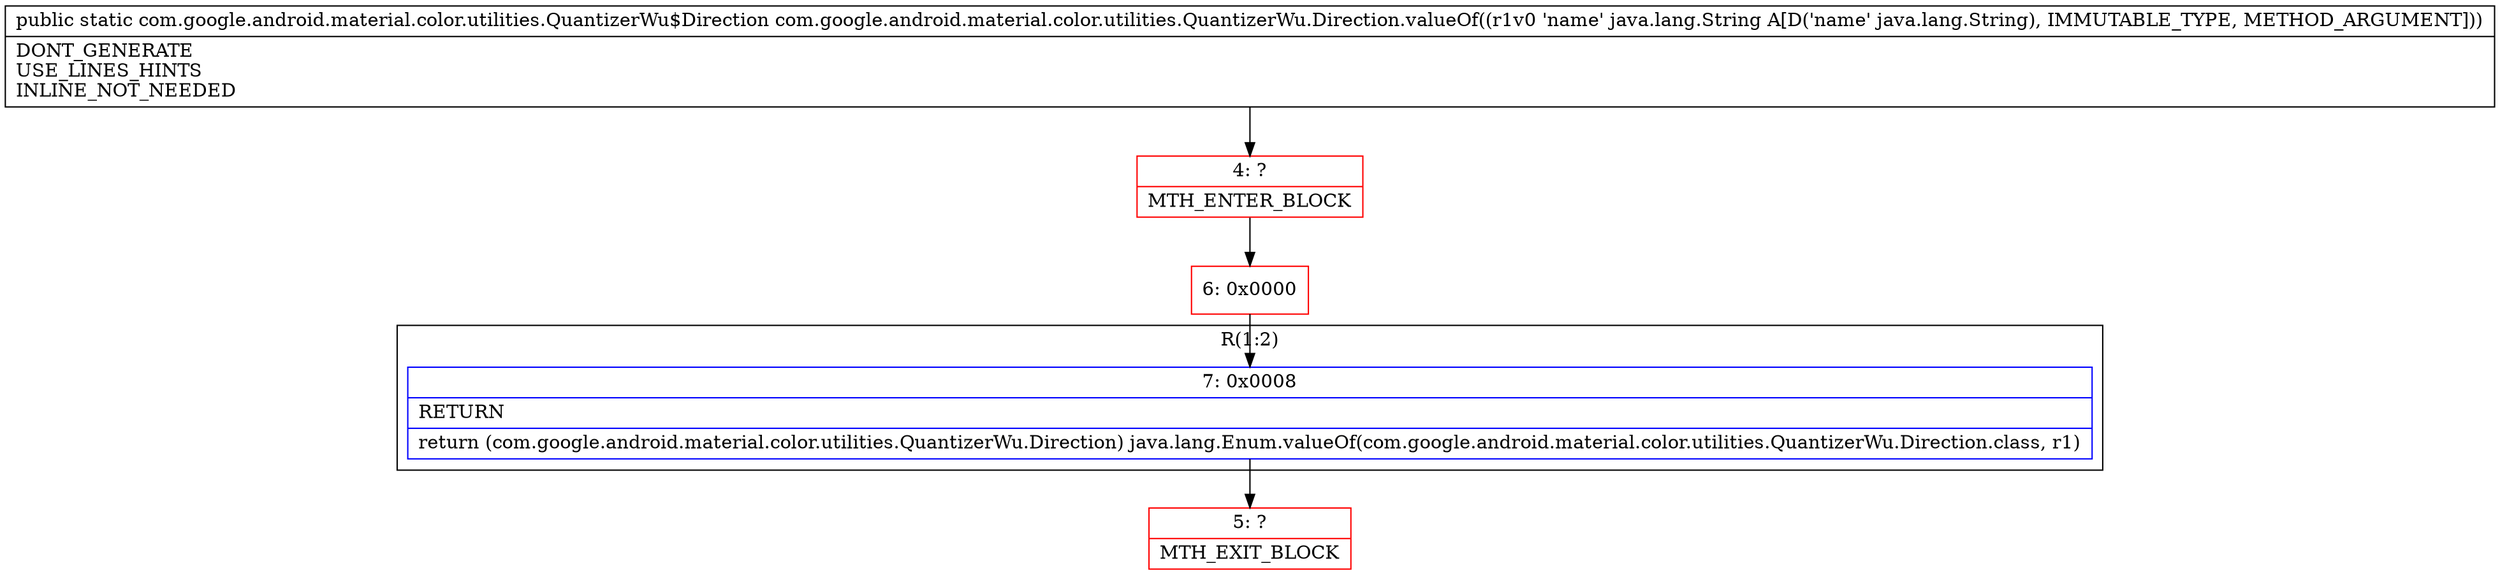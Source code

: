 digraph "CFG forcom.google.android.material.color.utilities.QuantizerWu.Direction.valueOf(Ljava\/lang\/String;)Lcom\/google\/android\/material\/color\/utilities\/QuantizerWu$Direction;" {
subgraph cluster_Region_1404117121 {
label = "R(1:2)";
node [shape=record,color=blue];
Node_7 [shape=record,label="{7\:\ 0x0008|RETURN\l|return (com.google.android.material.color.utilities.QuantizerWu.Direction) java.lang.Enum.valueOf(com.google.android.material.color.utilities.QuantizerWu.Direction.class, r1)\l}"];
}
Node_4 [shape=record,color=red,label="{4\:\ ?|MTH_ENTER_BLOCK\l}"];
Node_6 [shape=record,color=red,label="{6\:\ 0x0000}"];
Node_5 [shape=record,color=red,label="{5\:\ ?|MTH_EXIT_BLOCK\l}"];
MethodNode[shape=record,label="{public static com.google.android.material.color.utilities.QuantizerWu$Direction com.google.android.material.color.utilities.QuantizerWu.Direction.valueOf((r1v0 'name' java.lang.String A[D('name' java.lang.String), IMMUTABLE_TYPE, METHOD_ARGUMENT]))  | DONT_GENERATE\lUSE_LINES_HINTS\lINLINE_NOT_NEEDED\l}"];
MethodNode -> Node_4;Node_7 -> Node_5;
Node_4 -> Node_6;
Node_6 -> Node_7;
}

